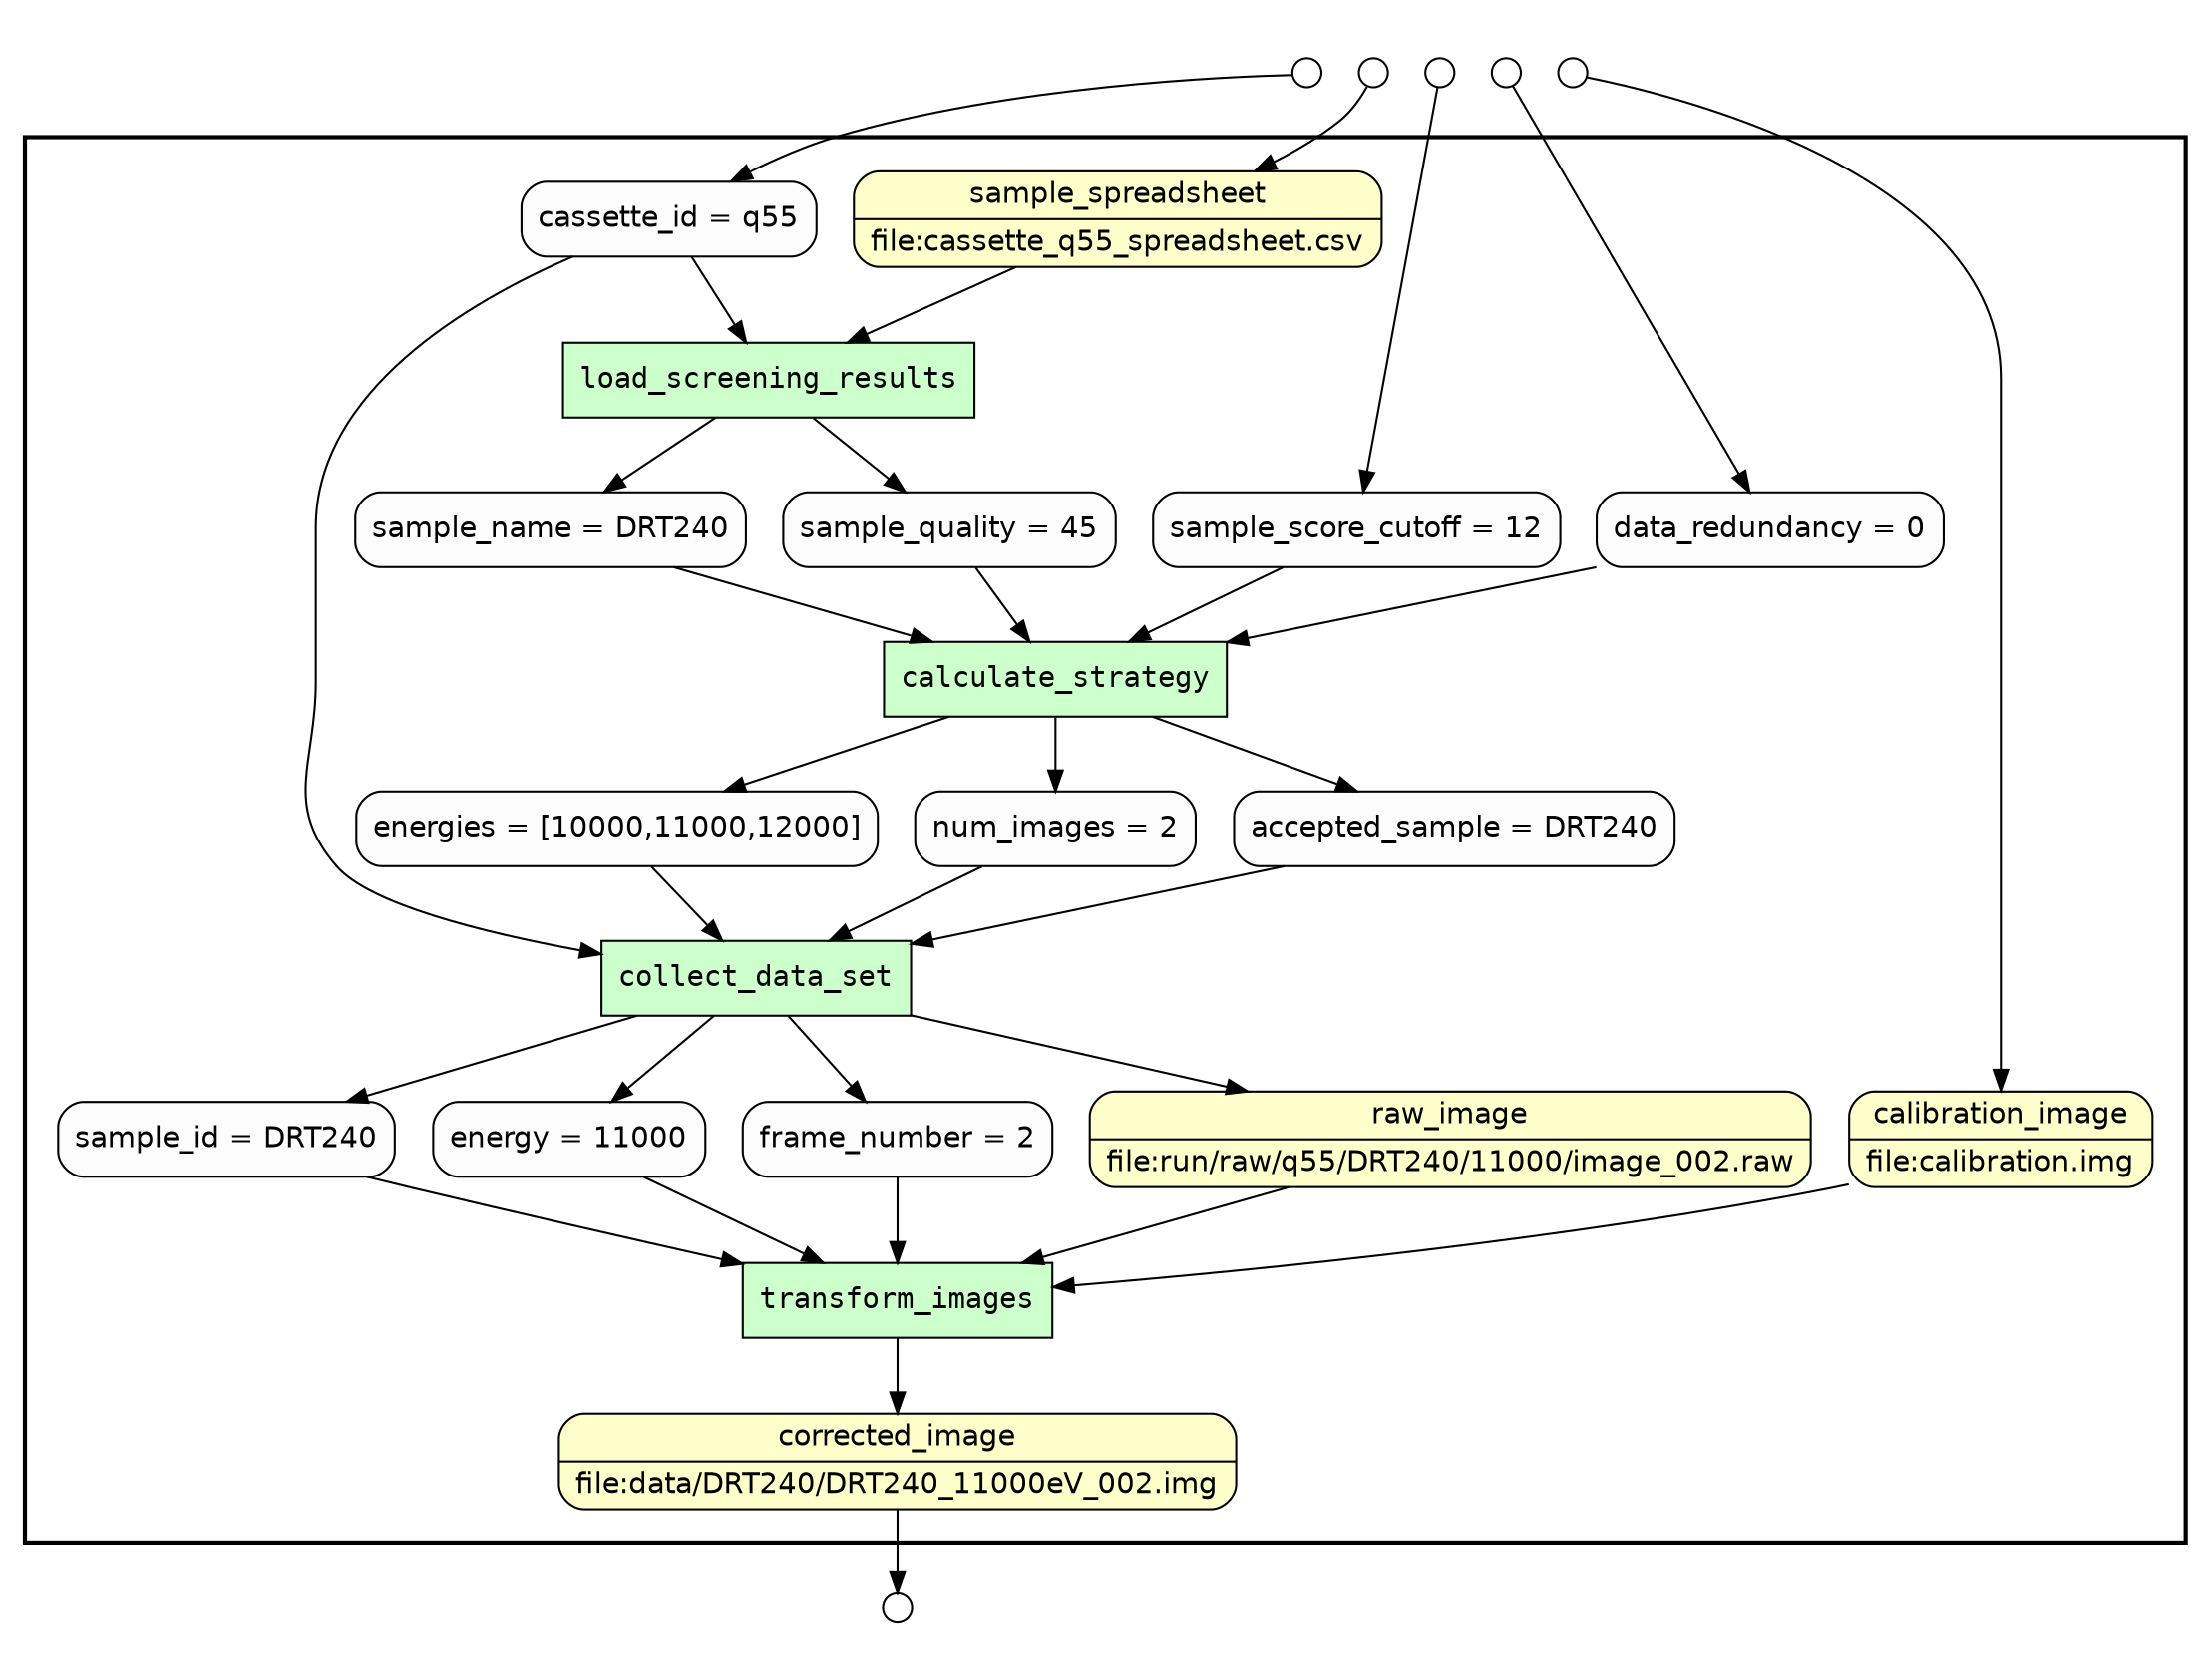 
/* Start of top-level graph */
digraph Workflow {
rankdir=TB

/* Start of double cluster for drawing box around nodes in workflow */
subgraph cluster_workflow_box_outer { label=""; color=black; penwidth=2
subgraph cluster_workflow_box_inner { label=""; color=white

/* Style for nodes representing atomic programs in workflow */
node[shape=box style=filled fillcolor="#CCFFCC" peripheries=1 fontname=Courier]

/* Nodes representing atomic programs in workflow */
load_screening_results [label="load_screening_results"];
calculate_strategy [label="calculate_strategy"];
collect_data_set [label="collect_data_set"];
transform_images [label="transform_images"];

/* Style for nodes representing non-parameter data channels in workflow */
node[shape=box style="rounded,filled" fillcolor="#FFFFCC" peripheries=1 fontname=Helvetica]

/* Nodes for non-parameter data channels in workflow */
corrected_image [shape=record rankdir=LR label="{<f0> corrected_image |<f1> file\:data\/DRT240\/DRT240_11000eV_002.img }"];
sample_spreadsheet [shape=record rankdir=LR label="{<f0> sample_spreadsheet |<f1> file\:cassette_q55_spreadsheet.csv}"];
raw_image [shape=record rankdir=LR label="{<f0> raw_image |<f1> file\:run/raw/q55/DRT240\/11000\/image_002.raw}"];
calibration_image [shape=record rankdir=LR label="{<f0> calibration_image |<f1> file\:calibration.img}"];

/* Style for nodes representing parameter channels in workflow */
node[shape=box style="rounded,filled" fillcolor="#FCFCFC" peripheries=1 fontname=Helvetica]

/* Nodes representing parameter channels in workflow */
sample_name [label="sample_name = DRT240"];
sample_quality [label="sample_quality = 45"];
accepted_sample [label="accepted_sample = DRT240"];
sample_id [label="sample_id = DRT240"];
energies [label="energies = [10000,11000,12000]"];
energy [label="energy = 11000"];
frame_number [label="frame_number = 2"]
sample_score_cutoff [label="sample_score_cutoff = 12"];
cassette_id [label="cassette_id = q55"];
data_redundancy [label="data_redundancy = 0"];
num_images [label="num_images = 2"];

/* Edges representing connections between programs and channels */
load_screening_results -> sample_name
load_screening_results -> sample_quality
cassette_id -> load_screening_results
sample_spreadsheet -> load_screening_results
calculate_strategy -> accepted_sample
calculate_strategy -> num_images
calculate_strategy -> energies
sample_score_cutoff -> calculate_strategy
data_redundancy -> calculate_strategy
sample_name -> calculate_strategy
sample_quality -> calculate_strategy
collect_data_set -> sample_id
collect_data_set -> energy
collect_data_set -> frame_number
collect_data_set -> raw_image
cassette_id -> collect_data_set
num_images -> collect_data_set
accepted_sample -> collect_data_set
energies -> collect_data_set
transform_images -> corrected_image
sample_id -> transform_images
energy -> transform_images
frame_number -> transform_images
raw_image -> transform_images
calibration_image -> transform_images

/* End of double cluster for drawing box around nodes in workflow */
}}

/* Hidden double-cluster for grouping workflow input ports */
subgraph cluster_input_ports_group_outer { label=""; color=white
subgraph cluster_input_ports_group_inner { label=""; color=white

/* Style for nodes representing workflow input ports */
node[shape=circle style="rounded,filled" fillcolor="#FFFFFF" peripheries=1 fontname=Helvetica width=0.2]

/* Nodes representing workflow input ports */
cassette_id_input_port [label=""]
sample_score_cutoff_input_port [label=""]
data_redundancy_input_port [label=""]
sample_spreadsheet_input_port [label=""]
calibration_image_input_port [label=""]

/* End of double-cluster for grouping workflow input ports */
}}

/* Hidden double-cluster for grouping workflow output ports */
subgraph cluster_output_ports_group_outer { label=""; color=white
subgraph cluster_output_ports_group_inner { label=""; color=white

/* Style for nodes representing workflow output ports */
node[shape=circle style="rounded,filled" fillcolor="#FFFFFF" peripheries=1 fontname=Helvetica width=0.2]

/* Nodes representing workflow output ports */
corrected_image_output_port [label=""]

/* End of double-cluster for grouping workflow output ports */
}}

/* Edges from input ports to channels */
cassette_id_input_port -> cassette_id
sample_score_cutoff_input_port -> sample_score_cutoff
data_redundancy_input_port -> data_redundancy
sample_spreadsheet_input_port -> sample_spreadsheet
calibration_image_input_port -> calibration_image

/* Edges from channels to output ports */
corrected_image -> corrected_image_output_port

/* End of top-level graph */
}

